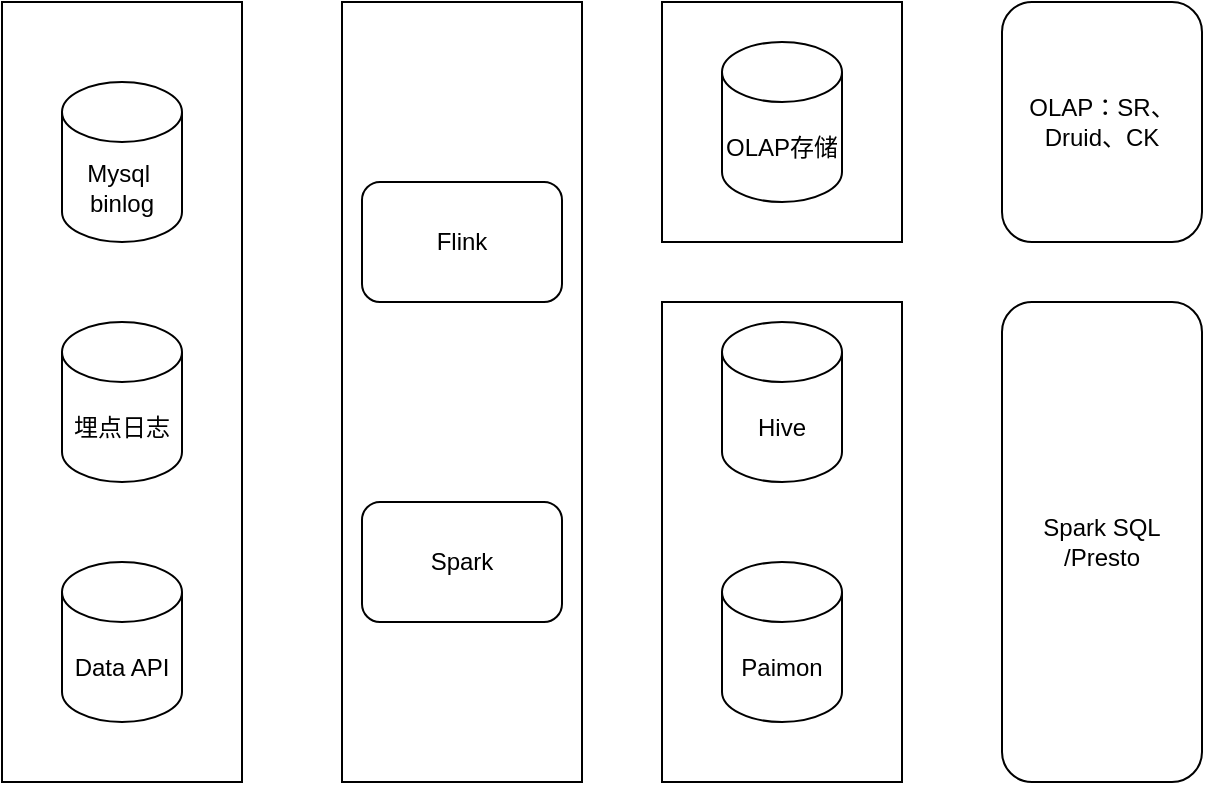 <mxfile version="24.7.0" type="github">
  <diagram name="Page-1" id="8roV8xatTKnz_ykaXFLn">
    <mxGraphModel dx="954" dy="606" grid="1" gridSize="10" guides="1" tooltips="1" connect="1" arrows="1" fold="1" page="1" pageScale="1" pageWidth="850" pageHeight="1100" math="0" shadow="0">
      <root>
        <mxCell id="0" />
        <mxCell id="1" parent="0" />
        <mxCell id="yBbRbee-hTRwwgJrkESU-8" value="" style="rounded=0;whiteSpace=wrap;html=1;" vertex="1" parent="1">
          <mxGeometry x="250" y="130" width="120" height="390" as="geometry" />
        </mxCell>
        <mxCell id="yBbRbee-hTRwwgJrkESU-4" value="" style="rounded=0;whiteSpace=wrap;html=1;" vertex="1" parent="1">
          <mxGeometry x="80" y="130" width="120" height="390" as="geometry" />
        </mxCell>
        <mxCell id="yBbRbee-hTRwwgJrkESU-1" value="Mysql&amp;nbsp;&lt;div&gt;binlog&lt;/div&gt;" style="shape=cylinder3;whiteSpace=wrap;html=1;boundedLbl=1;backgroundOutline=1;size=15;" vertex="1" parent="1">
          <mxGeometry x="110" y="170" width="60" height="80" as="geometry" />
        </mxCell>
        <mxCell id="yBbRbee-hTRwwgJrkESU-2" value="埋点日志" style="shape=cylinder3;whiteSpace=wrap;html=1;boundedLbl=1;backgroundOutline=1;size=15;" vertex="1" parent="1">
          <mxGeometry x="110" y="290" width="60" height="80" as="geometry" />
        </mxCell>
        <mxCell id="yBbRbee-hTRwwgJrkESU-3" value="Data API" style="shape=cylinder3;whiteSpace=wrap;html=1;boundedLbl=1;backgroundOutline=1;size=15;" vertex="1" parent="1">
          <mxGeometry x="110" y="410" width="60" height="80" as="geometry" />
        </mxCell>
        <mxCell id="yBbRbee-hTRwwgJrkESU-5" value="Flink" style="rounded=1;whiteSpace=wrap;html=1;" vertex="1" parent="1">
          <mxGeometry x="260" y="220" width="100" height="60" as="geometry" />
        </mxCell>
        <mxCell id="yBbRbee-hTRwwgJrkESU-6" value="Spark" style="rounded=1;whiteSpace=wrap;html=1;" vertex="1" parent="1">
          <mxGeometry x="260" y="380" width="100" height="60" as="geometry" />
        </mxCell>
        <mxCell id="yBbRbee-hTRwwgJrkESU-9" value="" style="rounded=0;whiteSpace=wrap;html=1;" vertex="1" parent="1">
          <mxGeometry x="410" y="280" width="120" height="240" as="geometry" />
        </mxCell>
        <mxCell id="yBbRbee-hTRwwgJrkESU-13" value="Paimon" style="shape=cylinder3;whiteSpace=wrap;html=1;boundedLbl=1;backgroundOutline=1;size=15;" vertex="1" parent="1">
          <mxGeometry x="440" y="410" width="60" height="80" as="geometry" />
        </mxCell>
        <mxCell id="yBbRbee-hTRwwgJrkESU-14" value="Hive" style="shape=cylinder3;whiteSpace=wrap;html=1;boundedLbl=1;backgroundOutline=1;size=15;" vertex="1" parent="1">
          <mxGeometry x="440" y="290" width="60" height="80" as="geometry" />
        </mxCell>
        <mxCell id="yBbRbee-hTRwwgJrkESU-15" value="" style="rounded=0;whiteSpace=wrap;html=1;" vertex="1" parent="1">
          <mxGeometry x="410" y="130" width="120" height="120" as="geometry" />
        </mxCell>
        <mxCell id="yBbRbee-hTRwwgJrkESU-16" value="OLAP存储" style="shape=cylinder3;whiteSpace=wrap;html=1;boundedLbl=1;backgroundOutline=1;size=15;" vertex="1" parent="1">
          <mxGeometry x="440" y="150" width="60" height="80" as="geometry" />
        </mxCell>
        <mxCell id="yBbRbee-hTRwwgJrkESU-17" value="OLAP：SR、Druid、CK" style="rounded=1;whiteSpace=wrap;html=1;" vertex="1" parent="1">
          <mxGeometry x="580" y="130" width="100" height="120" as="geometry" />
        </mxCell>
        <mxCell id="yBbRbee-hTRwwgJrkESU-18" value="Spark SQL&lt;div&gt;/Presto&lt;/div&gt;" style="rounded=1;whiteSpace=wrap;html=1;" vertex="1" parent="1">
          <mxGeometry x="580" y="280" width="100" height="240" as="geometry" />
        </mxCell>
      </root>
    </mxGraphModel>
  </diagram>
</mxfile>
